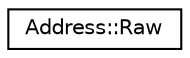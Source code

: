 digraph "类继承关系图"
{
 // LATEX_PDF_SIZE
  edge [fontname="Helvetica",fontsize="10",labelfontname="Helvetica",labelfontsize="10"];
  node [fontname="Helvetica",fontsize="10",shape=record];
  rankdir="LR";
  Node0 [label="Address::Raw",height=0.2,width=0.4,color="black", fillcolor="white", style="filled",URL="$classAddress_1_1Raw.html",tooltip="Wrapper around sockaddr_storage."];
}
